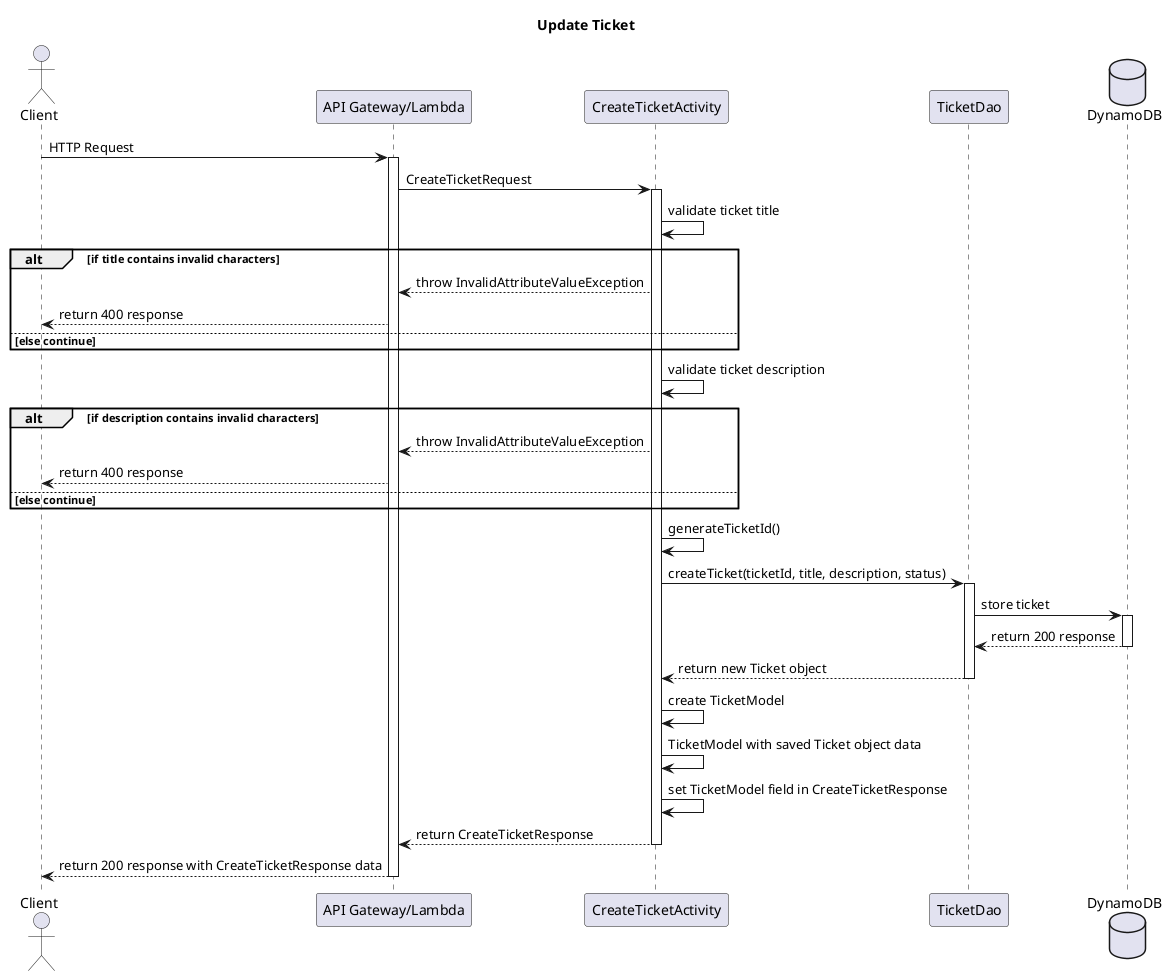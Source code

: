@startuml

actor "Client" as client
participant "API Gateway/Lambda" as apiGateway
participant "CreateTicketActivity" as createTicketActivity
participant "TicketDao" as ticketDao
database "DynamoDB" as dynamoDB

title Update Ticket

client -> apiGateway : HTTP Request
activate apiGateway

apiGateway -> createTicketActivity : CreateTicketRequest
activate createTicketActivity

createTicketActivity -> createTicketActivity : validate ticket title

alt if title contains invalid characters
createTicketActivity --> apiGateway : throw InvalidAttributeValueException
apiGateway --> client : return 400 response

else else continue
end

createTicketActivity -> createTicketActivity : validate ticket description

alt if description contains invalid characters
createTicketActivity --> apiGateway : throw InvalidAttributeValueException
apiGateway --> client : return 400 response

else else continue
end

createTicketActivity -> createTicketActivity : generateTicketId()

createTicketActivity -> ticketDao : createTicket(ticketId, title, description, status)
activate ticketDao

ticketDao -> dynamoDB : store ticket
activate dynamoDB

dynamoDB --> ticketDao : return 200 response
deactivate dynamoDB

ticketDao --> createTicketActivity : return new Ticket object
deactivate ticketDao

createTicketActivity -> createTicketActivity: create TicketModel

createTicketActivity -> createTicketActivity: TicketModel with saved Ticket object data

createTicketActivity -> createTicketActivity: set TicketModel field in CreateTicketResponse

createTicketActivity --> apiGateway : return CreateTicketResponse
deactivate createTicketActivity

apiGateway --> client : return 200 response with CreateTicketResponse data
deactivate apiGateway

@enduml